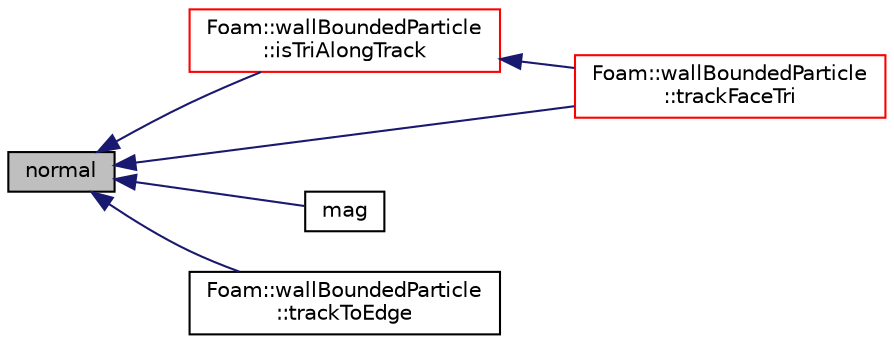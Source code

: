 digraph "normal"
{
  bgcolor="transparent";
  edge [fontname="Helvetica",fontsize="10",labelfontname="Helvetica",labelfontsize="10"];
  node [fontname="Helvetica",fontsize="10",shape=record];
  rankdir="LR";
  Node1 [label="normal",height=0.2,width=0.4,color="black", fillcolor="grey75", style="filled", fontcolor="black"];
  Node1 -> Node2 [dir="back",color="midnightblue",fontsize="10",style="solid",fontname="Helvetica"];
  Node2 [label="Foam::wallBoundedParticle\l::isTriAlongTrack",height=0.2,width=0.4,color="red",URL="$a02942.html#a92114475fe764fd1e7e09cc4d4873edb",tooltip="Is current triangle in the track direction. "];
  Node2 -> Node3 [dir="back",color="midnightblue",fontsize="10",style="solid",fontname="Helvetica"];
  Node3 [label="Foam::wallBoundedParticle\l::trackFaceTri",height=0.2,width=0.4,color="red",URL="$a02942.html#ace2556eafc9c11fe6680a512cd5b4120",tooltip="Track through single triangle. "];
  Node1 -> Node4 [dir="back",color="midnightblue",fontsize="10",style="solid",fontname="Helvetica"];
  Node4 [label="mag",height=0.2,width=0.4,color="black",URL="$a02774.html#ac47b383852677ce70d239fc1c06b500d",tooltip="Magnitude of face area. "];
  Node1 -> Node3 [dir="back",color="midnightblue",fontsize="10",style="solid",fontname="Helvetica"];
  Node1 -> Node5 [dir="back",color="midnightblue",fontsize="10",style="solid",fontname="Helvetica"];
  Node5 [label="Foam::wallBoundedParticle\l::trackToEdge",height=0.2,width=0.4,color="black",URL="$a02942.html#aff365968e28acf42244334b7c926dee6"];
}
